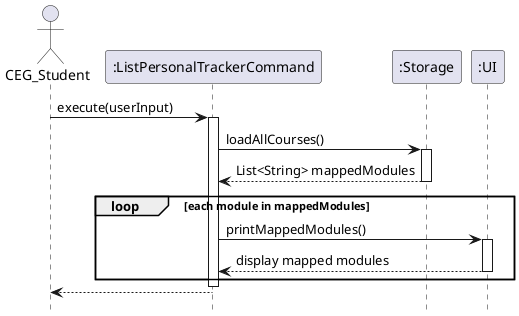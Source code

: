 @startuml

hide footbox

actor CEG_Student
participant ":ListPersonalTrackerCommand" as Command
participant ":Storage" as Storage
participant ":UI" as UI

CEG_Student -> Command: execute(userInput)
activate Command

Command -> Storage: loadAllCourses()
activate Storage
Storage --> Command: List<String> mappedModules
deactivate Storage

loop each module in mappedModules
    Command -> UI : printMappedModules()
    activate UI
    UI --> Command : display mapped modules
    deactivate UI
end

deactivate Command
Command --> CEG_Student

@enduml
